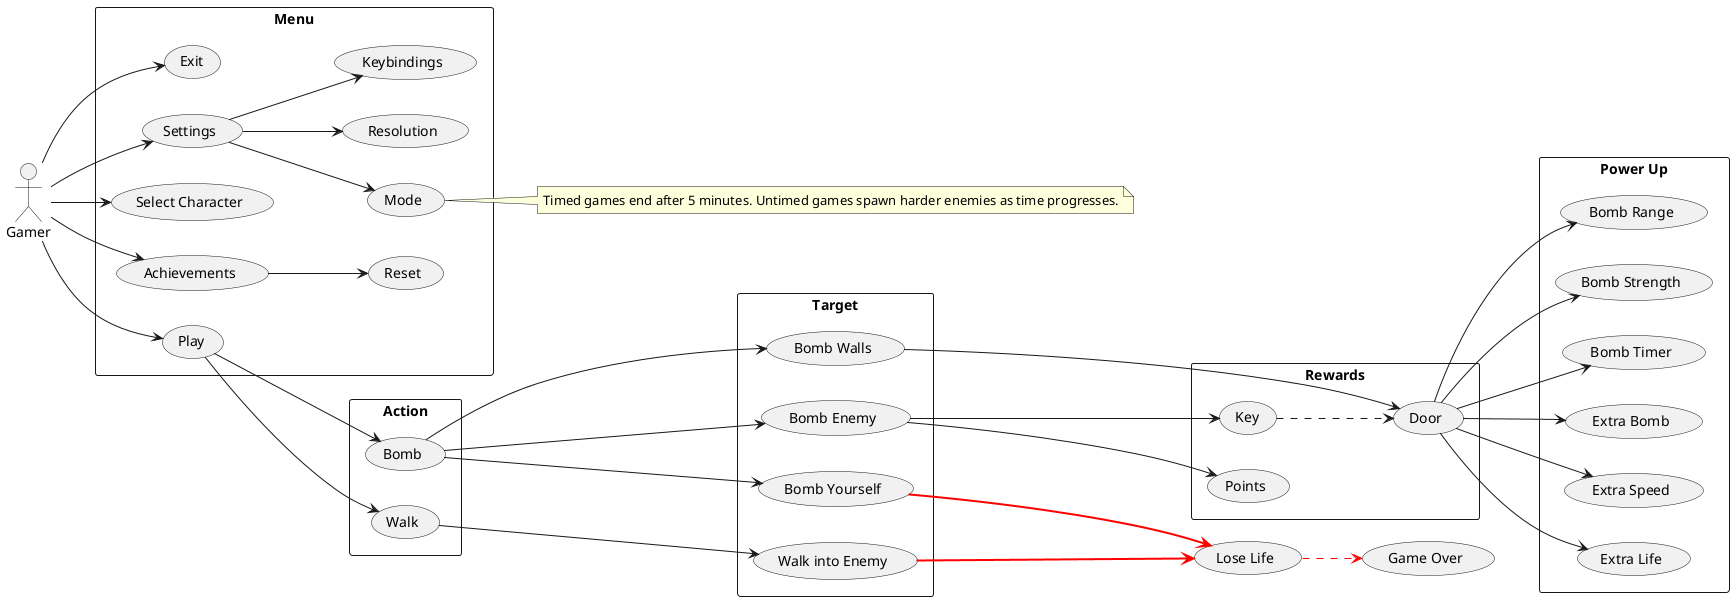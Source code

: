 @startuml Use Case Diagram
left to right direction
actor "Gamer" as gmr
rectangle Menu {
  usecase "Exit" as M5
  usecase "Settings" as M4
  usecase "Select Character" as M2
  usecase "Achievements" as M3
  usecase "Reset" as M6
  usecase "Mode" as S1
  usecase "Resolution" as S2
  usecase "Keybindings" as S3
  usecase "Play" as M1
}

rectangle Action {
  usecase "Walk" as A1
  usecase "Bomb" as A2
}

rectangle Target {
  usecase "Bomb Walls" as C1
  usecase "Bomb Enemy" as C2
  usecase "Bomb Yourself" as C3
  usecase "Walk into Enemy" as C4
}


rectangle "Power Up"{
  usecase "Bomb Range" as P1
  usecase "Bomb Strength" as P2
  usecase "Bomb Timer" as P3
  usecase "Extra Bomb" as P4
  usecase "Extra Speed" as P5
  usecase "Extra Life" as P6
}

rectangle Rewards{
  usecase "Key" as R1
  usecase "Door" as R2
  usecase "Points" as R3
}

gmr --> M1
gmr --> M2
gmr --> M3
gmr --> M4
gmr --> M5
M3 --> M6

M4 --> S1
M4 --> S2
M4 --> S3

M1 --> A1
M1 --> A2

A1 --> C4
A2 --> C1
A2 --> C2
A2 --> C3

C3 --> (Lose Life) #line:red;line.bold
C4 --> (Lose Life) #line:red;line.bold
(Lose Life) --> (Game Over) #red;line.dashed

C2 --> R1
C2 --> R3
C1 --> R2
R1 ..> R2 

R2 --> P1
R2 --> P2
R2 --> P3
R2 --> P4
R2 --> P5
R2 --> P6

note right of S1: Timed games end after 5 minutes. Untimed games spawn harder enemies as time progresses.
@enduml
